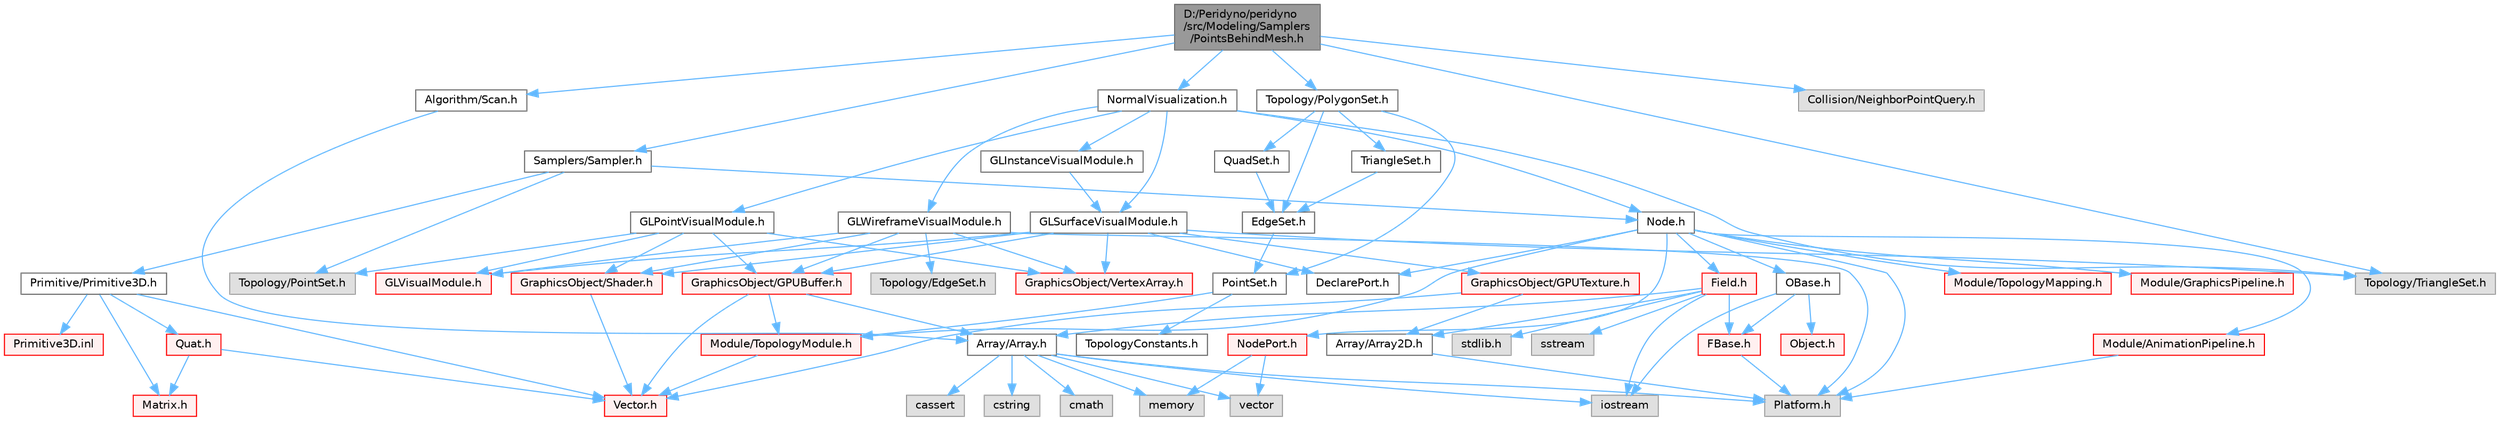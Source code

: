 digraph "D:/Peridyno/peridyno/src/Modeling/Samplers/PointsBehindMesh.h"
{
 // LATEX_PDF_SIZE
  bgcolor="transparent";
  edge [fontname=Helvetica,fontsize=10,labelfontname=Helvetica,labelfontsize=10];
  node [fontname=Helvetica,fontsize=10,shape=box,height=0.2,width=0.4];
  Node1 [id="Node000001",label="D:/Peridyno/peridyno\l/src/Modeling/Samplers\l/PointsBehindMesh.h",height=0.2,width=0.4,color="gray40", fillcolor="grey60", style="filled", fontcolor="black",tooltip=" "];
  Node1 -> Node2 [id="edge1_Node000001_Node000002",color="steelblue1",style="solid",tooltip=" "];
  Node2 [id="Node000002",label="Samplers/Sampler.h",height=0.2,width=0.4,color="grey40", fillcolor="white", style="filled",URL="$_sampler_8h.html",tooltip=" "];
  Node2 -> Node3 [id="edge2_Node000002_Node000003",color="steelblue1",style="solid",tooltip=" "];
  Node3 [id="Node000003",label="Node.h",height=0.2,width=0.4,color="grey40", fillcolor="white", style="filled",URL="$_node_8h.html",tooltip=" "];
  Node3 -> Node4 [id="edge3_Node000003_Node000004",color="steelblue1",style="solid",tooltip=" "];
  Node4 [id="Node000004",label="OBase.h",height=0.2,width=0.4,color="grey40", fillcolor="white", style="filled",URL="$_o_base_8h.html",tooltip=" "];
  Node4 -> Node5 [id="edge4_Node000004_Node000005",color="steelblue1",style="solid",tooltip=" "];
  Node5 [id="Node000005",label="iostream",height=0.2,width=0.4,color="grey60", fillcolor="#E0E0E0", style="filled",tooltip=" "];
  Node4 -> Node6 [id="edge5_Node000004_Node000006",color="steelblue1",style="solid",tooltip=" "];
  Node6 [id="Node000006",label="FBase.h",height=0.2,width=0.4,color="red", fillcolor="#FFF0F0", style="filled",URL="$_f_base_8h.html",tooltip=" "];
  Node6 -> Node7 [id="edge6_Node000006_Node000007",color="steelblue1",style="solid",tooltip=" "];
  Node7 [id="Node000007",label="Platform.h",height=0.2,width=0.4,color="grey60", fillcolor="#E0E0E0", style="filled",tooltip=" "];
  Node4 -> Node13 [id="edge7_Node000004_Node000013",color="steelblue1",style="solid",tooltip=" "];
  Node13 [id="Node000013",label="Object.h",height=0.2,width=0.4,color="red", fillcolor="#FFF0F0", style="filled",URL="$_object_8h.html",tooltip=" "];
  Node3 -> Node16 [id="edge8_Node000003_Node000016",color="steelblue1",style="solid",tooltip=" "];
  Node16 [id="Node000016",label="Field.h",height=0.2,width=0.4,color="red", fillcolor="#FFF0F0", style="filled",URL="$_field_8h.html",tooltip=" "];
  Node16 -> Node5 [id="edge9_Node000016_Node000005",color="steelblue1",style="solid",tooltip=" "];
  Node16 -> Node17 [id="edge10_Node000016_Node000017",color="steelblue1",style="solid",tooltip=" "];
  Node17 [id="Node000017",label="stdlib.h",height=0.2,width=0.4,color="grey60", fillcolor="#E0E0E0", style="filled",tooltip=" "];
  Node16 -> Node18 [id="edge11_Node000016_Node000018",color="steelblue1",style="solid",tooltip=" "];
  Node18 [id="Node000018",label="sstream",height=0.2,width=0.4,color="grey60", fillcolor="#E0E0E0", style="filled",tooltip=" "];
  Node16 -> Node6 [id="edge12_Node000016_Node000006",color="steelblue1",style="solid",tooltip=" "];
  Node16 -> Node19 [id="edge13_Node000016_Node000019",color="steelblue1",style="solid",tooltip=" "];
  Node19 [id="Node000019",label="Array/Array.h",height=0.2,width=0.4,color="grey40", fillcolor="white", style="filled",URL="$_array_8h.html",tooltip=" "];
  Node19 -> Node7 [id="edge14_Node000019_Node000007",color="steelblue1",style="solid",tooltip=" "];
  Node19 -> Node20 [id="edge15_Node000019_Node000020",color="steelblue1",style="solid",tooltip=" "];
  Node20 [id="Node000020",label="cassert",height=0.2,width=0.4,color="grey60", fillcolor="#E0E0E0", style="filled",tooltip=" "];
  Node19 -> Node21 [id="edge16_Node000019_Node000021",color="steelblue1",style="solid",tooltip=" "];
  Node21 [id="Node000021",label="vector",height=0.2,width=0.4,color="grey60", fillcolor="#E0E0E0", style="filled",tooltip=" "];
  Node19 -> Node5 [id="edge17_Node000019_Node000005",color="steelblue1",style="solid",tooltip=" "];
  Node19 -> Node22 [id="edge18_Node000019_Node000022",color="steelblue1",style="solid",tooltip=" "];
  Node22 [id="Node000022",label="cstring",height=0.2,width=0.4,color="grey60", fillcolor="#E0E0E0", style="filled",tooltip=" "];
  Node19 -> Node23 [id="edge19_Node000019_Node000023",color="steelblue1",style="solid",tooltip=" "];
  Node23 [id="Node000023",label="memory",height=0.2,width=0.4,color="grey60", fillcolor="#E0E0E0", style="filled",tooltip=" "];
  Node19 -> Node24 [id="edge20_Node000019_Node000024",color="steelblue1",style="solid",tooltip=" "];
  Node24 [id="Node000024",label="cmath",height=0.2,width=0.4,color="grey60", fillcolor="#E0E0E0", style="filled",tooltip=" "];
  Node16 -> Node25 [id="edge21_Node000016_Node000025",color="steelblue1",style="solid",tooltip=" "];
  Node25 [id="Node000025",label="Array/Array2D.h",height=0.2,width=0.4,color="grey40", fillcolor="white", style="filled",URL="$_array2_d_8h.html",tooltip=" "];
  Node25 -> Node7 [id="edge22_Node000025_Node000007",color="steelblue1",style="solid",tooltip=" "];
  Node3 -> Node7 [id="edge23_Node000003_Node000007",color="steelblue1",style="solid",tooltip=" "];
  Node3 -> Node69 [id="edge24_Node000003_Node000069",color="steelblue1",style="solid",tooltip=" "];
  Node69 [id="Node000069",label="DeclarePort.h",height=0.2,width=0.4,color="grey40", fillcolor="white", style="filled",URL="$_declare_port_8h.html",tooltip=" "];
  Node3 -> Node70 [id="edge25_Node000003_Node000070",color="steelblue1",style="solid",tooltip=" "];
  Node70 [id="Node000070",label="NodePort.h",height=0.2,width=0.4,color="red", fillcolor="#FFF0F0", style="filled",URL="$_node_port_8h.html",tooltip=" "];
  Node70 -> Node21 [id="edge26_Node000070_Node000021",color="steelblue1",style="solid",tooltip=" "];
  Node70 -> Node23 [id="edge27_Node000070_Node000023",color="steelblue1",style="solid",tooltip=" "];
  Node3 -> Node71 [id="edge28_Node000003_Node000071",color="steelblue1",style="solid",tooltip=" "];
  Node71 [id="Node000071",label="Module/TopologyModule.h",height=0.2,width=0.4,color="red", fillcolor="#FFF0F0", style="filled",URL="$_topology_module_8h.html",tooltip=" "];
  Node71 -> Node32 [id="edge29_Node000071_Node000032",color="steelblue1",style="solid",tooltip=" "];
  Node32 [id="Node000032",label="Vector.h",height=0.2,width=0.4,color="red", fillcolor="#FFF0F0", style="filled",URL="$_vector_8h.html",tooltip=" "];
  Node3 -> Node92 [id="edge30_Node000003_Node000092",color="steelblue1",style="solid",tooltip=" "];
  Node92 [id="Node000092",label="Module/TopologyMapping.h",height=0.2,width=0.4,color="red", fillcolor="#FFF0F0", style="filled",URL="$_topology_mapping_8h.html",tooltip=" "];
  Node3 -> Node93 [id="edge31_Node000003_Node000093",color="steelblue1",style="solid",tooltip=" "];
  Node93 [id="Node000093",label="Module/AnimationPipeline.h",height=0.2,width=0.4,color="red", fillcolor="#FFF0F0", style="filled",URL="$_animation_pipeline_8h.html",tooltip=" "];
  Node93 -> Node7 [id="edge32_Node000093_Node000007",color="steelblue1",style="solid",tooltip=" "];
  Node3 -> Node95 [id="edge33_Node000003_Node000095",color="steelblue1",style="solid",tooltip=" "];
  Node95 [id="Node000095",label="Module/GraphicsPipeline.h",height=0.2,width=0.4,color="red", fillcolor="#FFF0F0", style="filled",URL="$_graphics_pipeline_8h.html",tooltip=" "];
  Node2 -> Node96 [id="edge34_Node000002_Node000096",color="steelblue1",style="solid",tooltip=" "];
  Node96 [id="Node000096",label="Primitive/Primitive3D.h",height=0.2,width=0.4,color="grey40", fillcolor="white", style="filled",URL="$_primitive3_d_8h.html",tooltip=" "];
  Node96 -> Node32 [id="edge35_Node000096_Node000032",color="steelblue1",style="solid",tooltip=" "];
  Node96 -> Node50 [id="edge36_Node000096_Node000050",color="steelblue1",style="solid",tooltip=" "];
  Node50 [id="Node000050",label="Matrix.h",height=0.2,width=0.4,color="red", fillcolor="#FFF0F0", style="filled",URL="$_matrix_8h.html",tooltip=" "];
  Node96 -> Node63 [id="edge37_Node000096_Node000063",color="steelblue1",style="solid",tooltip=" "];
  Node63 [id="Node000063",label="Quat.h",height=0.2,width=0.4,color="red", fillcolor="#FFF0F0", style="filled",URL="$_quat_8h.html",tooltip="Implementation of quaternion."];
  Node63 -> Node32 [id="edge38_Node000063_Node000032",color="steelblue1",style="solid",tooltip=" "];
  Node63 -> Node50 [id="edge39_Node000063_Node000050",color="steelblue1",style="solid",tooltip=" "];
  Node96 -> Node97 [id="edge40_Node000096_Node000097",color="steelblue1",style="solid",tooltip=" "];
  Node97 [id="Node000097",label="Primitive3D.inl",height=0.2,width=0.4,color="red", fillcolor="#FFF0F0", style="filled",URL="$_primitive3_d_8inl.html",tooltip=" "];
  Node2 -> Node100 [id="edge41_Node000002_Node000100",color="steelblue1",style="solid",tooltip=" "];
  Node100 [id="Node000100",label="Topology/PointSet.h",height=0.2,width=0.4,color="grey60", fillcolor="#E0E0E0", style="filled",tooltip=" "];
  Node1 -> Node101 [id="edge42_Node000001_Node000101",color="steelblue1",style="solid",tooltip=" "];
  Node101 [id="Node000101",label="Topology/PolygonSet.h",height=0.2,width=0.4,color="grey40", fillcolor="white", style="filled",URL="$_polygon_set_8h.html",tooltip=" "];
  Node101 -> Node102 [id="edge43_Node000101_Node000102",color="steelblue1",style="solid",tooltip=" "];
  Node102 [id="Node000102",label="PointSet.h",height=0.2,width=0.4,color="grey40", fillcolor="white", style="filled",URL="$_cuda_2_topology_2_point_set_8h.html",tooltip=" "];
  Node102 -> Node103 [id="edge44_Node000102_Node000103",color="steelblue1",style="solid",tooltip=" "];
  Node103 [id="Node000103",label="TopologyConstants.h",height=0.2,width=0.4,color="grey40", fillcolor="white", style="filled",URL="$_topology_constants_8h.html",tooltip=" "];
  Node102 -> Node71 [id="edge45_Node000102_Node000071",color="steelblue1",style="solid",tooltip=" "];
  Node101 -> Node104 [id="edge46_Node000101_Node000104",color="steelblue1",style="solid",tooltip=" "];
  Node104 [id="Node000104",label="EdgeSet.h",height=0.2,width=0.4,color="grey40", fillcolor="white", style="filled",URL="$_cuda_2_topology_2_edge_set_8h.html",tooltip=" "];
  Node104 -> Node102 [id="edge47_Node000104_Node000102",color="steelblue1",style="solid",tooltip=" "];
  Node101 -> Node105 [id="edge48_Node000101_Node000105",color="steelblue1",style="solid",tooltip=" "];
  Node105 [id="Node000105",label="TriangleSet.h",height=0.2,width=0.4,color="grey40", fillcolor="white", style="filled",URL="$_cuda_2_topology_2_triangle_set_8h.html",tooltip=" "];
  Node105 -> Node104 [id="edge49_Node000105_Node000104",color="steelblue1",style="solid",tooltip=" "];
  Node101 -> Node106 [id="edge50_Node000101_Node000106",color="steelblue1",style="solid",tooltip=" "];
  Node106 [id="Node000106",label="QuadSet.h",height=0.2,width=0.4,color="grey40", fillcolor="white", style="filled",URL="$_quad_set_8h.html",tooltip=" "];
  Node106 -> Node104 [id="edge51_Node000106_Node000104",color="steelblue1",style="solid",tooltip=" "];
  Node1 -> Node107 [id="edge52_Node000001_Node000107",color="steelblue1",style="solid",tooltip=" "];
  Node107 [id="Node000107",label="Topology/TriangleSet.h",height=0.2,width=0.4,color="grey60", fillcolor="#E0E0E0", style="filled",tooltip=" "];
  Node1 -> Node108 [id="edge53_Node000001_Node000108",color="steelblue1",style="solid",tooltip=" "];
  Node108 [id="Node000108",label="NormalVisualization.h",height=0.2,width=0.4,color="grey40", fillcolor="white", style="filled",URL="$_normal_visualization_8h.html",tooltip=" "];
  Node108 -> Node3 [id="edge54_Node000108_Node000003",color="steelblue1",style="solid",tooltip=" "];
  Node108 -> Node107 [id="edge55_Node000108_Node000107",color="steelblue1",style="solid",tooltip=" "];
  Node108 -> Node109 [id="edge56_Node000108_Node000109",color="steelblue1",style="solid",tooltip=" "];
  Node109 [id="Node000109",label="GLWireframeVisualModule.h",height=0.2,width=0.4,color="grey40", fillcolor="white", style="filled",URL="$_g_l_wireframe_visual_module_8h.html",tooltip=" "];
  Node109 -> Node7 [id="edge57_Node000109_Node000007",color="steelblue1",style="solid",tooltip=" "];
  Node109 -> Node110 [id="edge58_Node000109_Node000110",color="steelblue1",style="solid",tooltip=" "];
  Node110 [id="Node000110",label="Topology/EdgeSet.h",height=0.2,width=0.4,color="grey60", fillcolor="#E0E0E0", style="filled",tooltip=" "];
  Node109 -> Node111 [id="edge59_Node000109_Node000111",color="steelblue1",style="solid",tooltip=" "];
  Node111 [id="Node000111",label="GLVisualModule.h",height=0.2,width=0.4,color="red", fillcolor="#FFF0F0", style="filled",URL="$_g_l_visual_module_8h.html",tooltip=" "];
  Node109 -> Node116 [id="edge60_Node000109_Node000116",color="steelblue1",style="solid",tooltip=" "];
  Node116 [id="Node000116",label="GraphicsObject/GPUBuffer.h",height=0.2,width=0.4,color="red", fillcolor="#FFF0F0", style="filled",URL="$_g_p_u_buffer_8h.html",tooltip=" "];
  Node116 -> Node19 [id="edge61_Node000116_Node000019",color="steelblue1",style="solid",tooltip=" "];
  Node116 -> Node32 [id="edge62_Node000116_Node000032",color="steelblue1",style="solid",tooltip=" "];
  Node116 -> Node71 [id="edge63_Node000116_Node000071",color="steelblue1",style="solid",tooltip=" "];
  Node109 -> Node119 [id="edge64_Node000109_Node000119",color="steelblue1",style="solid",tooltip=" "];
  Node119 [id="Node000119",label="GraphicsObject/VertexArray.h",height=0.2,width=0.4,color="red", fillcolor="#FFF0F0", style="filled",URL="$_vertex_array_8h.html",tooltip=" "];
  Node109 -> Node120 [id="edge65_Node000109_Node000120",color="steelblue1",style="solid",tooltip=" "];
  Node120 [id="Node000120",label="GraphicsObject/Shader.h",height=0.2,width=0.4,color="red", fillcolor="#FFF0F0", style="filled",URL="$_shader_8h.html",tooltip=" "];
  Node120 -> Node32 [id="edge66_Node000120_Node000032",color="steelblue1",style="solid",tooltip=" "];
  Node108 -> Node121 [id="edge67_Node000108_Node000121",color="steelblue1",style="solid",tooltip=" "];
  Node121 [id="Node000121",label="GLPointVisualModule.h",height=0.2,width=0.4,color="grey40", fillcolor="white", style="filled",URL="$_g_l_point_visual_module_8h.html",tooltip=" "];
  Node121 -> Node100 [id="edge68_Node000121_Node000100",color="steelblue1",style="solid",tooltip=" "];
  Node121 -> Node111 [id="edge69_Node000121_Node000111",color="steelblue1",style="solid",tooltip=" "];
  Node121 -> Node116 [id="edge70_Node000121_Node000116",color="steelblue1",style="solid",tooltip=" "];
  Node121 -> Node119 [id="edge71_Node000121_Node000119",color="steelblue1",style="solid",tooltip=" "];
  Node121 -> Node120 [id="edge72_Node000121_Node000120",color="steelblue1",style="solid",tooltip=" "];
  Node108 -> Node122 [id="edge73_Node000108_Node000122",color="steelblue1",style="solid",tooltip=" "];
  Node122 [id="Node000122",label="GLSurfaceVisualModule.h",height=0.2,width=0.4,color="grey40", fillcolor="white", style="filled",URL="$_g_l_surface_visual_module_8h.html",tooltip=" "];
  Node122 -> Node69 [id="edge74_Node000122_Node000069",color="steelblue1",style="solid",tooltip=" "];
  Node122 -> Node107 [id="edge75_Node000122_Node000107",color="steelblue1",style="solid",tooltip=" "];
  Node122 -> Node111 [id="edge76_Node000122_Node000111",color="steelblue1",style="solid",tooltip=" "];
  Node122 -> Node116 [id="edge77_Node000122_Node000116",color="steelblue1",style="solid",tooltip=" "];
  Node122 -> Node123 [id="edge78_Node000122_Node000123",color="steelblue1",style="solid",tooltip=" "];
  Node123 [id="Node000123",label="GraphicsObject/GPUTexture.h",height=0.2,width=0.4,color="red", fillcolor="#FFF0F0", style="filled",URL="$_g_p_u_texture_8h.html",tooltip=" "];
  Node123 -> Node32 [id="edge79_Node000123_Node000032",color="steelblue1",style="solid",tooltip=" "];
  Node123 -> Node25 [id="edge80_Node000123_Node000025",color="steelblue1",style="solid",tooltip=" "];
  Node122 -> Node119 [id="edge81_Node000122_Node000119",color="steelblue1",style="solid",tooltip=" "];
  Node122 -> Node120 [id="edge82_Node000122_Node000120",color="steelblue1",style="solid",tooltip=" "];
  Node108 -> Node125 [id="edge83_Node000108_Node000125",color="steelblue1",style="solid",tooltip=" "];
  Node125 [id="Node000125",label="GLInstanceVisualModule.h",height=0.2,width=0.4,color="grey40", fillcolor="white", style="filled",URL="$_g_l_instance_visual_module_8h.html",tooltip=" "];
  Node125 -> Node122 [id="edge84_Node000125_Node000122",color="steelblue1",style="solid",tooltip=" "];
  Node1 -> Node126 [id="edge85_Node000001_Node000126",color="steelblue1",style="solid",tooltip=" "];
  Node126 [id="Node000126",label="Collision/NeighborPointQuery.h",height=0.2,width=0.4,color="grey60", fillcolor="#E0E0E0", style="filled",tooltip=" "];
  Node1 -> Node127 [id="edge86_Node000001_Node000127",color="steelblue1",style="solid",tooltip=" "];
  Node127 [id="Node000127",label="Algorithm/Scan.h",height=0.2,width=0.4,color="grey40", fillcolor="white", style="filled",URL="$_scan_8h.html",tooltip=" "];
  Node127 -> Node19 [id="edge87_Node000127_Node000019",color="steelblue1",style="solid",tooltip=" "];
}
